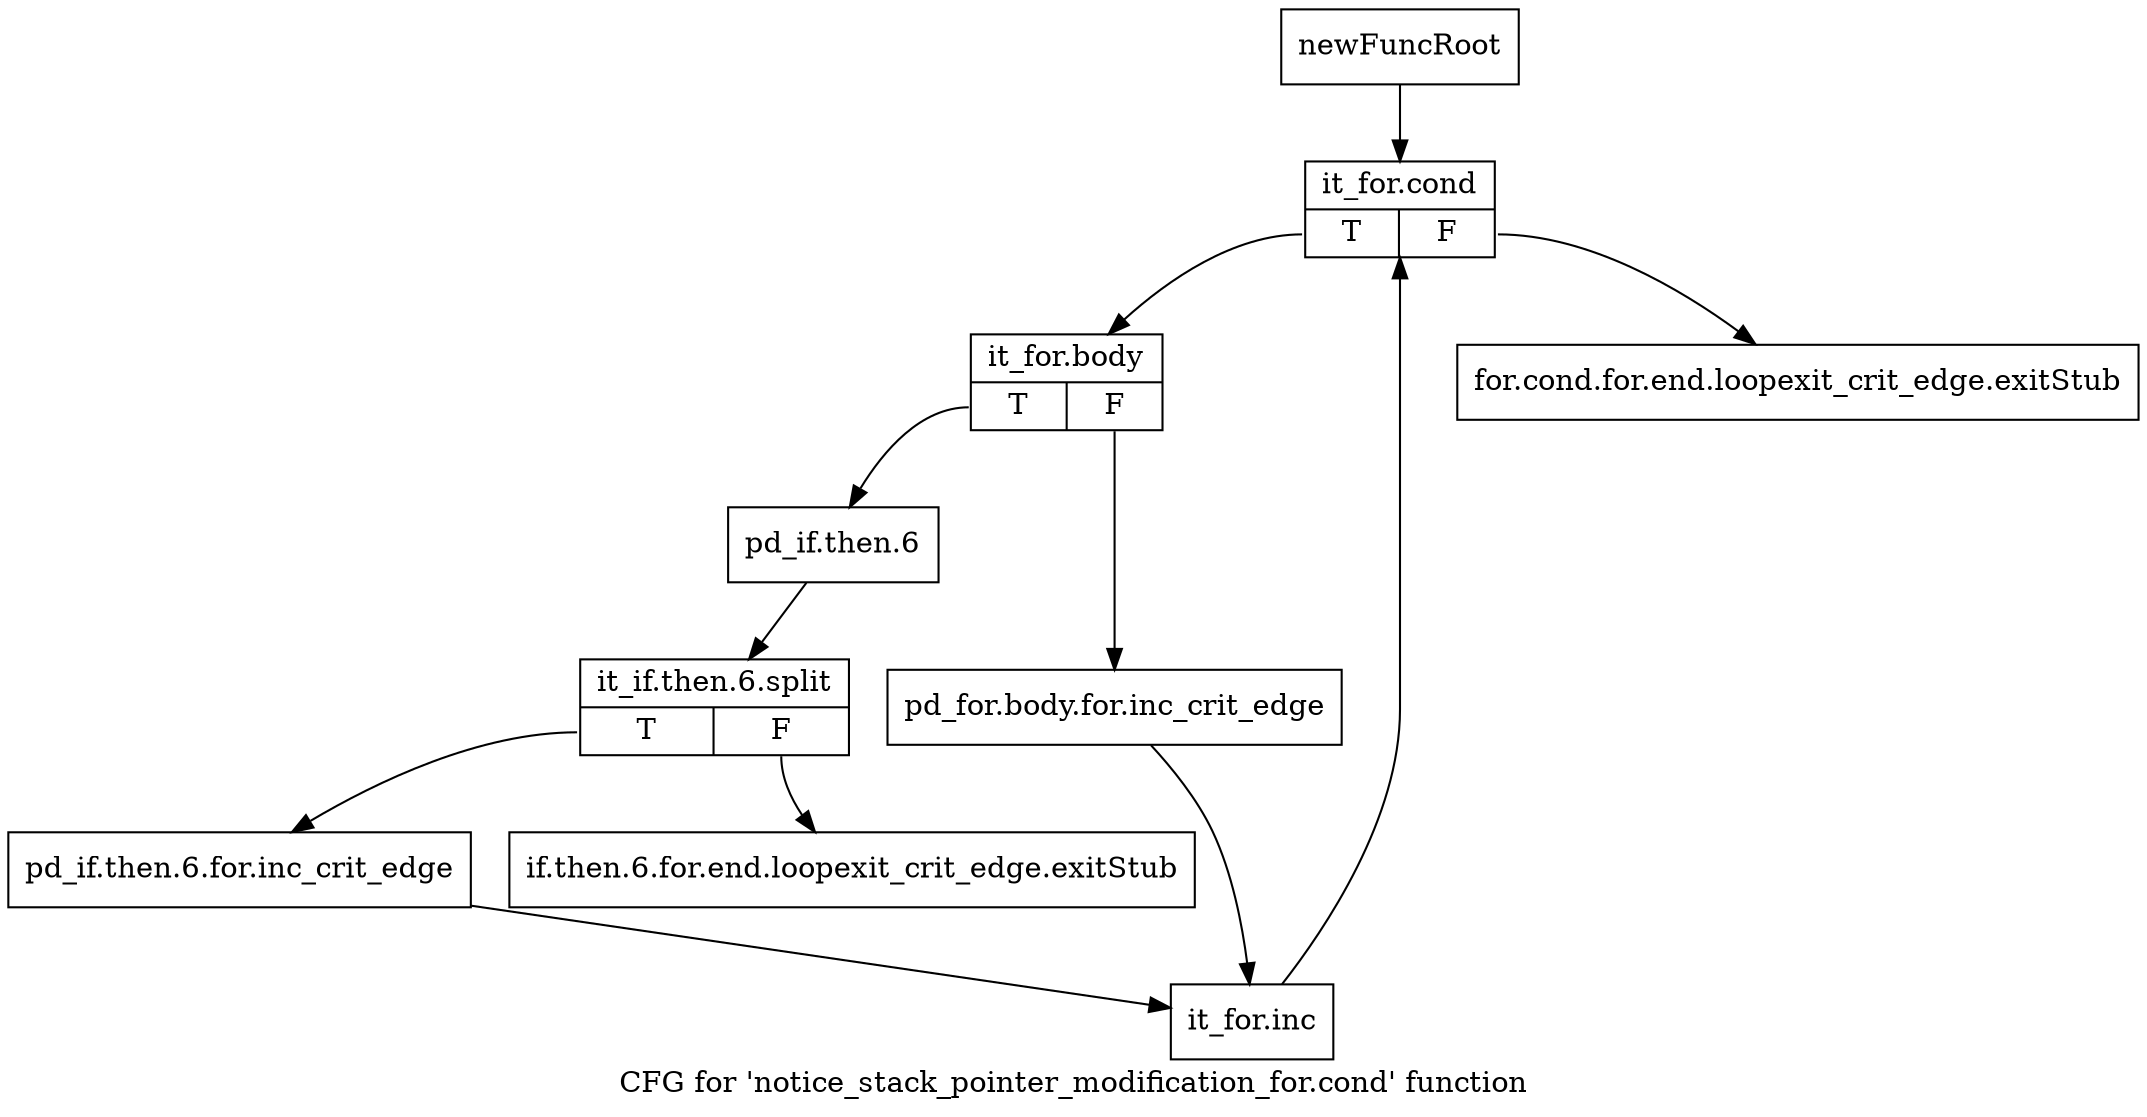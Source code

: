 digraph "CFG for 'notice_stack_pointer_modification_for.cond' function" {
	label="CFG for 'notice_stack_pointer_modification_for.cond' function";

	Node0xaeb3b50 [shape=record,label="{newFuncRoot}"];
	Node0xaeb3b50 -> Node0xaeb4030;
	Node0xaeb3f90 [shape=record,label="{for.cond.for.end.loopexit_crit_edge.exitStub}"];
	Node0xaeb3fe0 [shape=record,label="{if.then.6.for.end.loopexit_crit_edge.exitStub}"];
	Node0xaeb4030 [shape=record,label="{it_for.cond|{<s0>T|<s1>F}}"];
	Node0xaeb4030:s0 -> Node0xaeb4080;
	Node0xaeb4030:s1 -> Node0xaeb3f90;
	Node0xaeb4080 [shape=record,label="{it_for.body|{<s0>T|<s1>F}}"];
	Node0xaeb4080:s0 -> Node0xaeb4120;
	Node0xaeb4080:s1 -> Node0xaeb40d0;
	Node0xaeb40d0 [shape=record,label="{pd_for.body.for.inc_crit_edge}"];
	Node0xaeb40d0 -> Node0xaeb41c0;
	Node0xaeb4120 [shape=record,label="{pd_if.then.6}"];
	Node0xaeb4120 -> Node0xf585bf0;
	Node0xf585bf0 [shape=record,label="{it_if.then.6.split|{<s0>T|<s1>F}}"];
	Node0xf585bf0:s0 -> Node0xaeb4170;
	Node0xf585bf0:s1 -> Node0xaeb3fe0;
	Node0xaeb4170 [shape=record,label="{pd_if.then.6.for.inc_crit_edge}"];
	Node0xaeb4170 -> Node0xaeb41c0;
	Node0xaeb41c0 [shape=record,label="{it_for.inc}"];
	Node0xaeb41c0 -> Node0xaeb4030;
}
